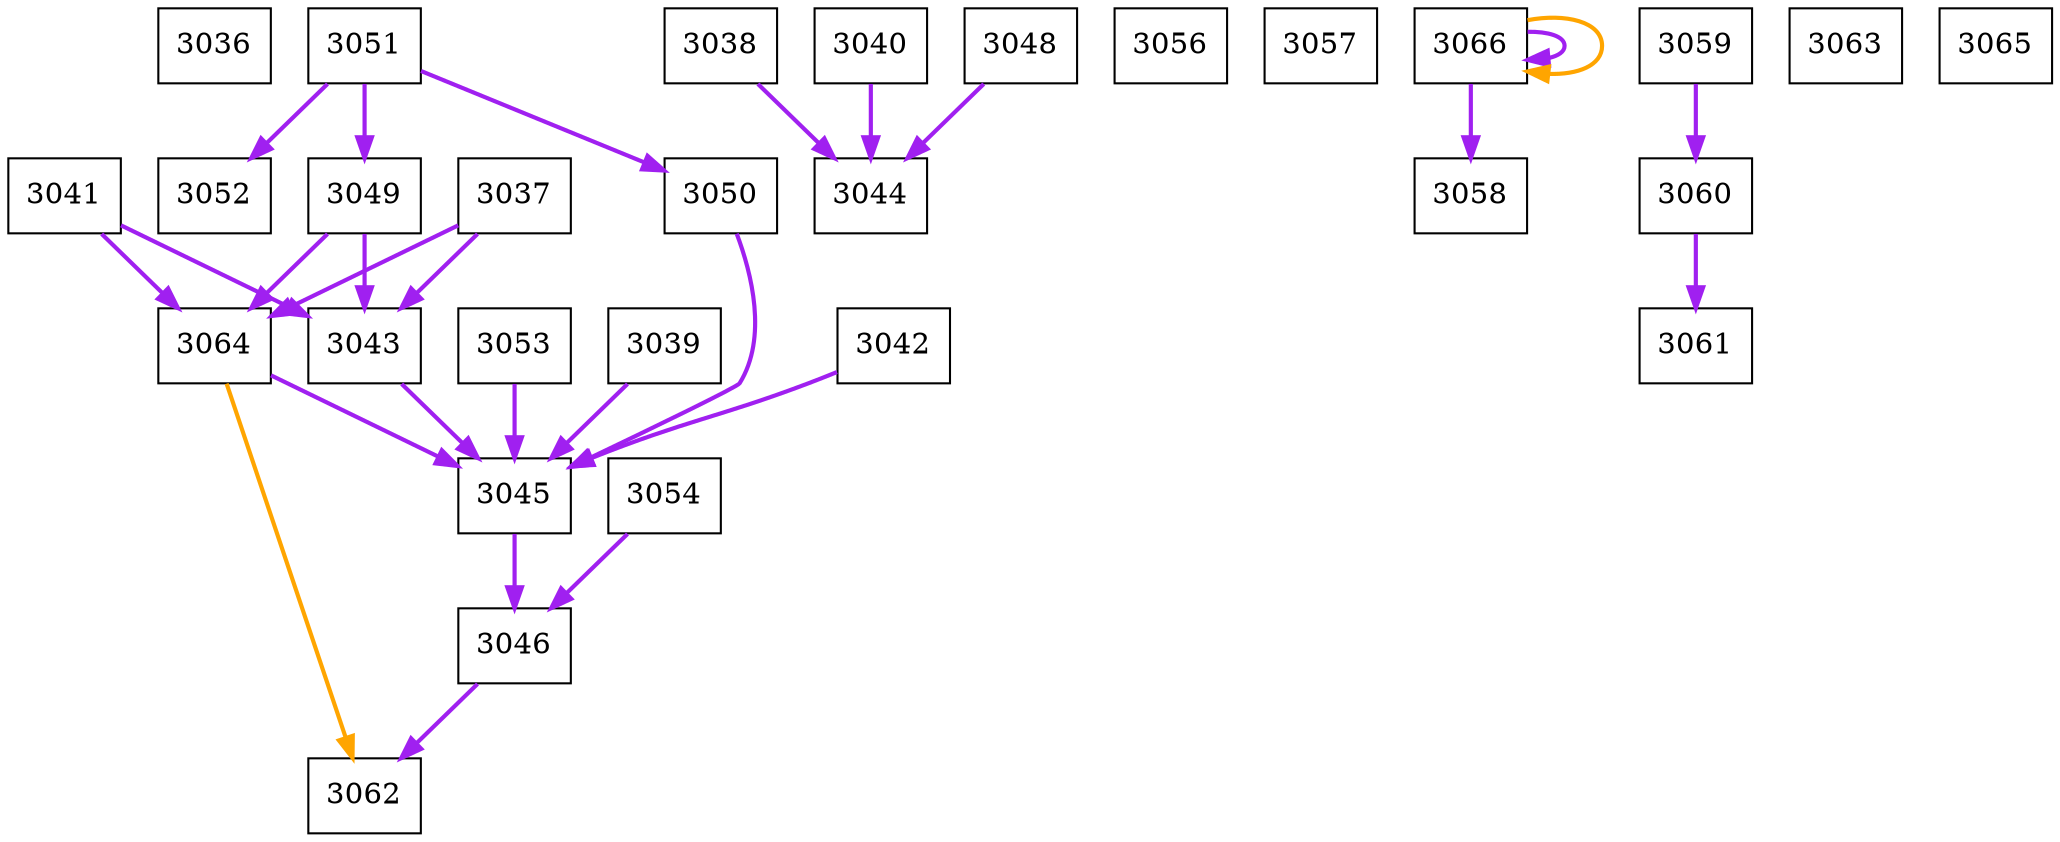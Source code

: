 digraph G {concentrate=true
edge[arrowhead=normal]
node[shape=box]
3036
3037 -> 3043 [arrowhead=normal, color=purple, style=solid, penwidth=2]
3043 -> 3045 [arrowhead=normal, color=purple, style=solid, penwidth=2]
3045 -> 3046 [arrowhead=normal, color=purple, style=solid, penwidth=2]
3046 -> 3062 [arrowhead=normal, color=purple, style=solid, penwidth=2]
3062
3037 -> 3064 [arrowhead=normal, color=purple, style=solid, penwidth=2]
3064 -> 3045 [arrowhead=normal, color=purple, style=solid, penwidth=2]
3064 -> 3062 [arrowhead=normal, color=orange, style=solid, penwidth=2]
3038 -> 3044 [arrowhead=normal, color=purple, style=solid, penwidth=2]
3044
3039 -> 3045 [arrowhead=normal, color=purple, style=solid, penwidth=2]
3040 -> 3044 [arrowhead=normal, color=purple, style=solid, penwidth=2]
3041 -> 3043 [arrowhead=normal, color=purple, style=solid, penwidth=2]
3041 -> 3064 [arrowhead=normal, color=purple, style=solid, penwidth=2]
3042 -> 3045 [arrowhead=normal, color=purple, style=solid, penwidth=2]
3048 -> 3044 [arrowhead=normal, color=purple, style=solid, penwidth=2]
3049 -> 3043 [arrowhead=normal, color=purple, style=solid, penwidth=2]
3049 -> 3064 [arrowhead=normal, color=purple, style=solid, penwidth=2]
3050 -> 3045 [arrowhead=normal, color=purple, style=solid, penwidth=2]
3051 -> 3049 [arrowhead=normal, color=purple, style=solid, penwidth=2]
3051 -> 3050 [arrowhead=normal, color=purple, style=solid, penwidth=2]
3051 -> 3052 [arrowhead=normal, color=purple, style=solid, penwidth=2]
3052
3053 -> 3045 [arrowhead=normal, color=purple, style=solid, penwidth=2]
3054 -> 3046 [arrowhead=normal, color=purple, style=solid, penwidth=2]
3056
3057
3058
3059 -> 3060 [arrowhead=normal, color=purple, style=solid, penwidth=2]
3060 -> 3061 [arrowhead=normal, color=purple, style=solid, penwidth=2]
3061
3063
3065
3066 -> 3058 [arrowhead=normal, color=purple, style=solid, penwidth=2]
3066 -> 3066 [arrowhead=normal, color=purple, style=solid, penwidth=2]
3066 -> 3058 [arrowhead=normal, color=orange, style=solid, penwidth=2]
3066 -> 3066 [arrowhead=normal, color=orange, style=solid, penwidth=2]

}
